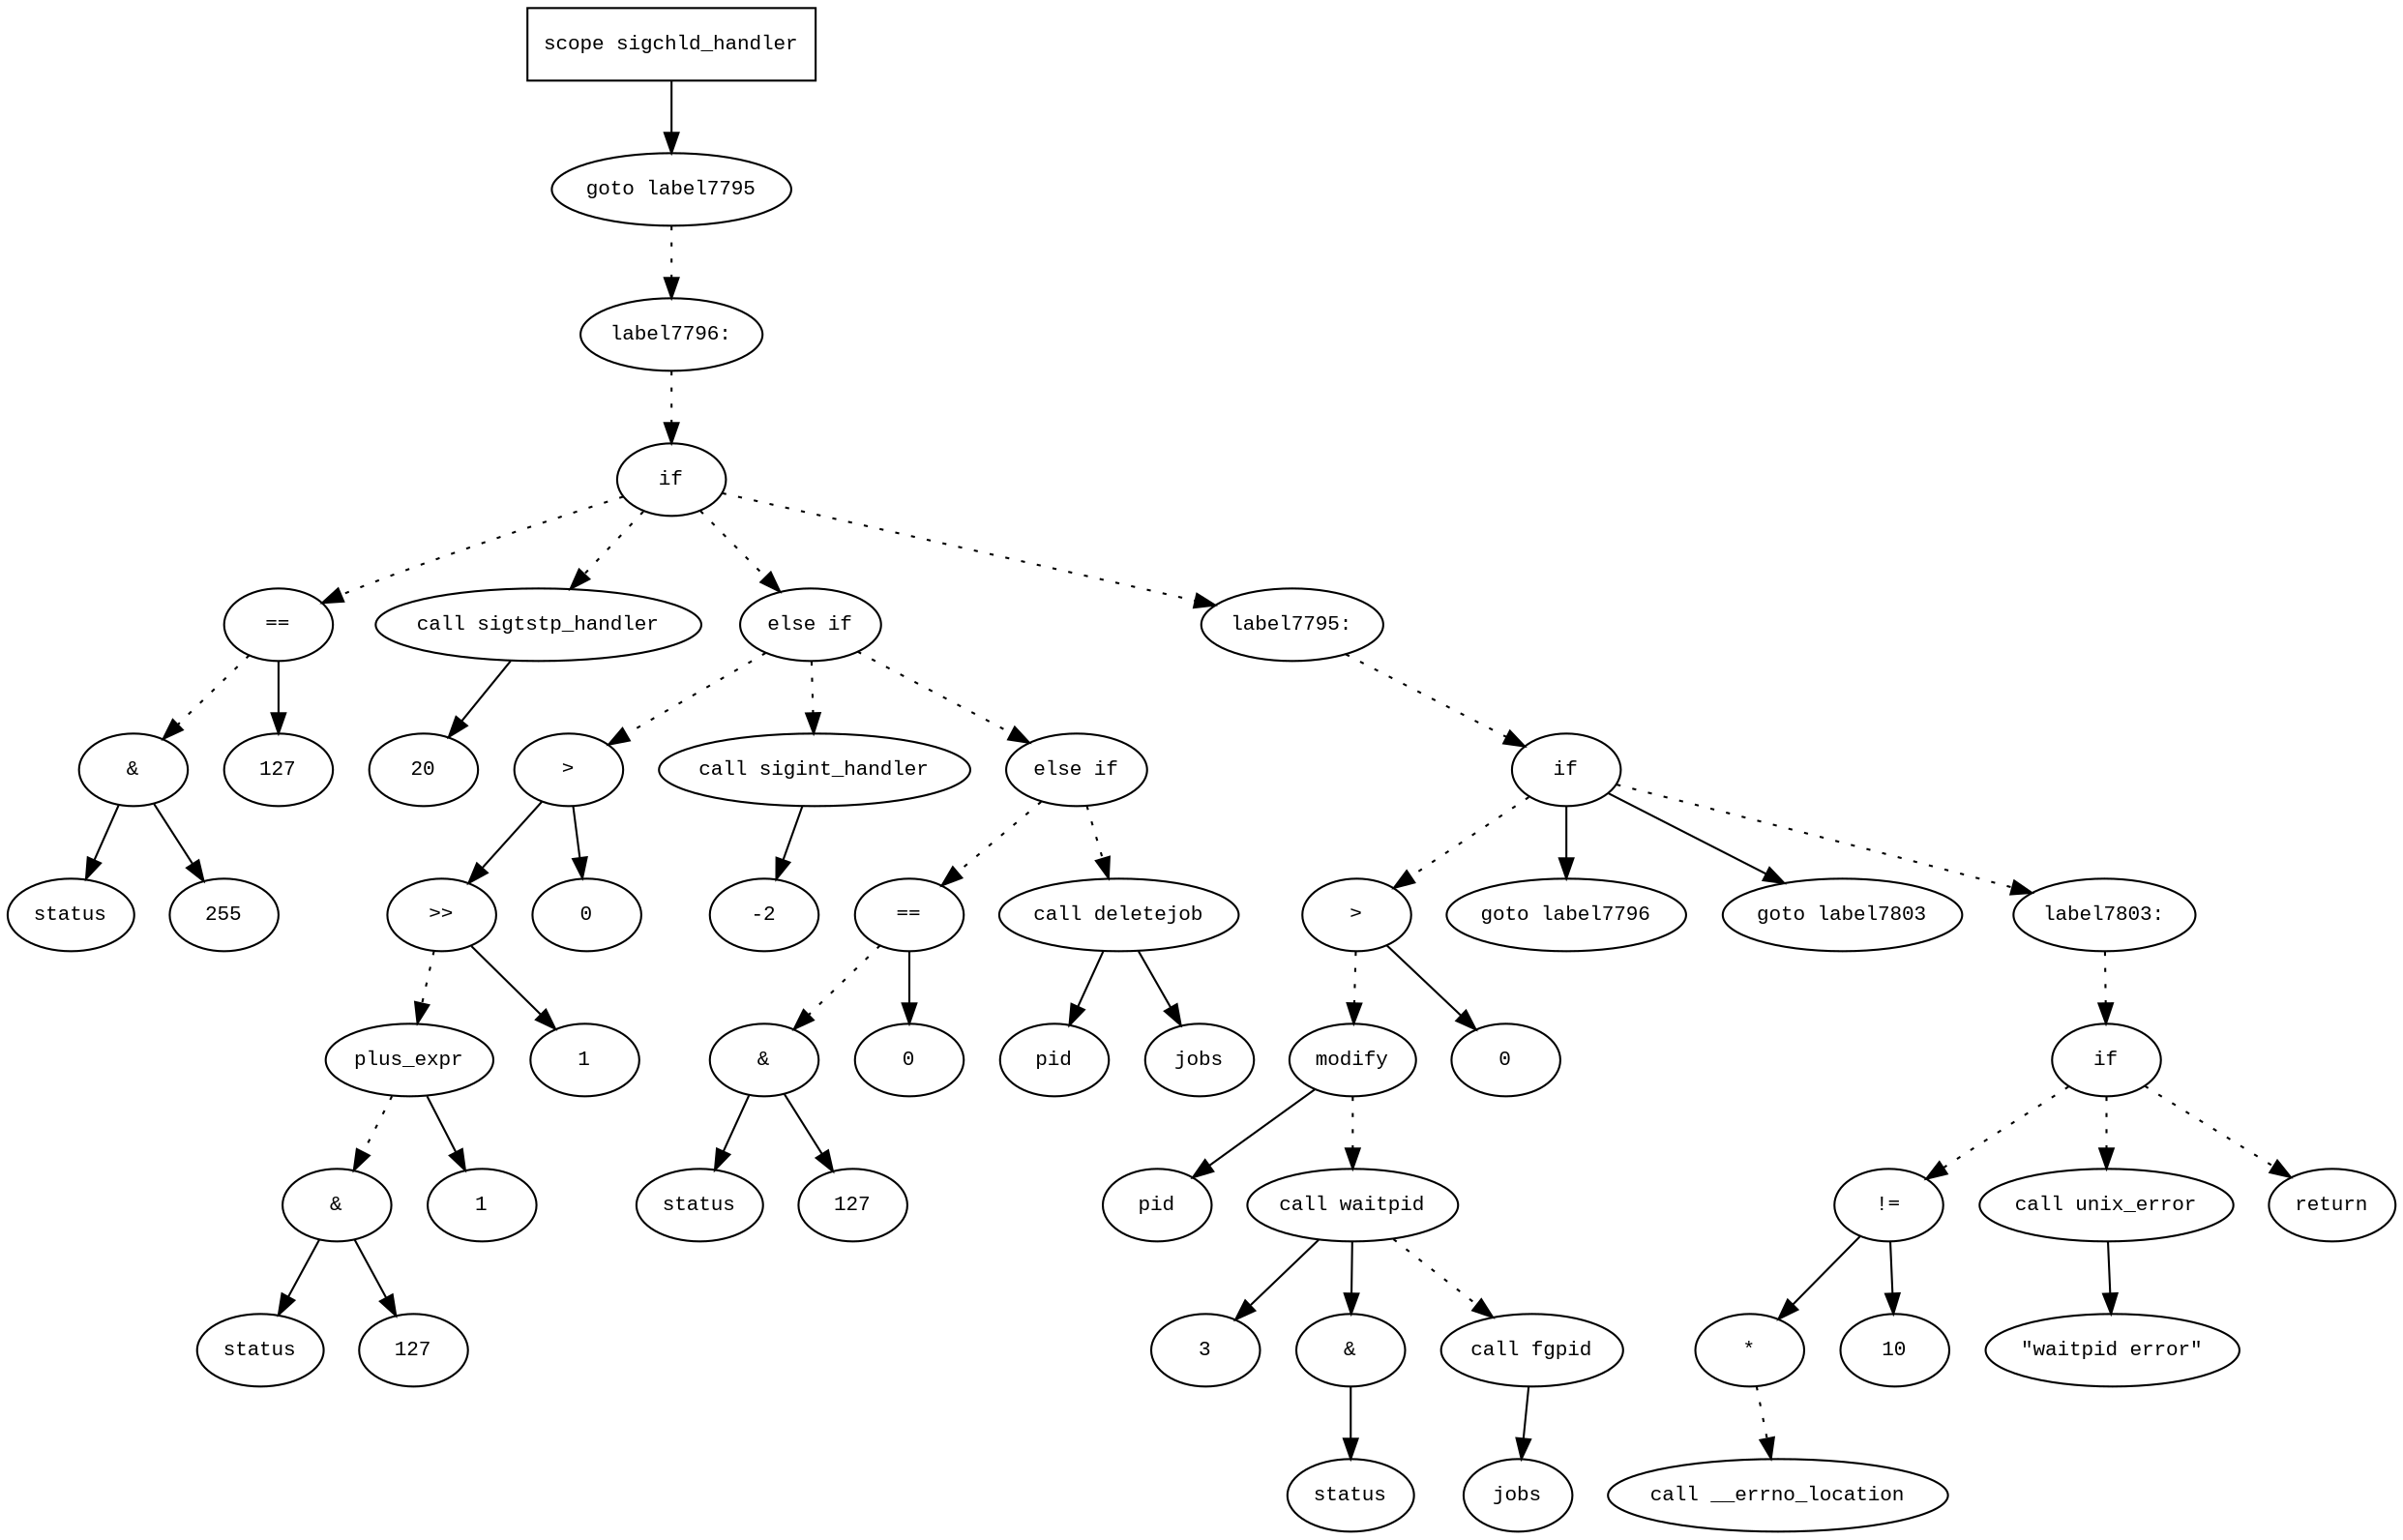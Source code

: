 digraph AST {
  graph [fontname="Times New Roman",fontsize=10];
  node  [fontname="Courier New",fontsize=10];
  edge  [fontname="Times New Roman",fontsize=10];

  node1 [label="scope sigchld_handler",shape=box];
  node2 [label="goto label7795",shape=ellipse];
  node1 -> node2;
  node3 [label="label7796:",shape=ellipse];
  node2 -> node3 [style=dotted];
  node4 [label="if",shape=ellipse];
  node3 -> node4 [style=dotted];
  node5 [label="==",shape=ellipse];
  node6 [label="&",shape=ellipse];
  node7 [label="status",shape=ellipse];
  node6 -> node7;
  node8 [label="255",shape=ellipse];
  node6 -> node8;
  node5 -> node6 [style=dotted];
  node9 [label="127",shape=ellipse];
  node5 -> node9;
  node4 -> node5 [style=dotted];
  node10 [label="call sigtstp_handler",shape=ellipse];
  node11 [label="20",shape=ellipse];
  node10 -> node11;
  node4 -> node10 [style=dotted];
  node12 [label="else if",shape=ellipse];
  node4 -> node12 [style=dotted];
  node13 [label=">",shape=ellipse];
  node14 [label=">>",shape=ellipse];
  node15 [label="plus_expr",shape=ellipse];
  node16 [label="&",shape=ellipse];
  node17 [label="status",shape=ellipse];
  node16 -> node17;
  node18 [label="127",shape=ellipse];
  node16 -> node18;
  node15 -> node16 [style=dotted];
  node19 [label="1",shape=ellipse];
  node15 -> node19;
  node14 -> node15 [style=dotted];
  node20 [label="1",shape=ellipse];
  node14 -> node20;
  node13 -> node14;
  node21 [label="0",shape=ellipse];
  node13 -> node21;
  node12 -> node13 [style=dotted];
  node22 [label="call sigint_handler",shape=ellipse];
  node23 [label="-2",shape=ellipse];
  node22 -> node23;
  node12 -> node22 [style=dotted];
  node24 [label="else if",shape=ellipse];
  node12 -> node24 [style=dotted];
  node25 [label="==",shape=ellipse];
  node26 [label="&",shape=ellipse];
  node27 [label="status",shape=ellipse];
  node26 -> node27;
  node28 [label="127",shape=ellipse];
  node26 -> node28;
  node25 -> node26 [style=dotted];
  node29 [label="0",shape=ellipse];
  node25 -> node29;
  node24 -> node25 [style=dotted];
  node30 [label="call deletejob",shape=ellipse];
  node31 [label="pid",shape=ellipse];
  node30 -> node31;
  node32 [label="jobs",shape=ellipse];
  node30 -> node32;
  node24 -> node30 [style=dotted];
  node33 [label="label7795:",shape=ellipse];
  node4 -> node33 [style=dotted];
  node34 [label="if",shape=ellipse];
  node33 -> node34 [style=dotted];
  node35 [label=">",shape=ellipse];
  node36 [label="modify",shape=ellipse];
  node37 [label="pid",shape=ellipse];
  node36 -> node37;
  node38 [label="call waitpid",shape=ellipse];
  node39 [label="3",shape=ellipse];
  node38 -> node39;
  node40 [label="&",shape=ellipse];
  node38 -> node40;
  node41 [label="status",shape=ellipse];
  node40 -> node41;
  node42 [label="call fgpid",shape=ellipse];
  node43 [label="jobs",shape=ellipse];
  node42 -> node43;
  node38 -> node42 [style=dotted];
  node36 -> node38 [style=dotted];
  node35 -> node36 [style=dotted];
  node44 [label="0",shape=ellipse];
  node35 -> node44;
  node34 -> node35 [style=dotted];
  node45 [label="goto label7796",shape=ellipse];
  node34 -> node45;
  node46 [label="goto label7803",shape=ellipse];
  node34 -> node46;
  node47 [label="label7803:",shape=ellipse];
  node34 -> node47 [style=dotted];
  node48 [label="if",shape=ellipse];
  node47 -> node48 [style=dotted];
  node49 [label="!=",shape=ellipse];
  node50 [label="*",shape=ellipse];
  node51 [label="call __errno_location",shape=ellipse];
  node50 -> node51 [style=dotted];
  node49 -> node50;
  node52 [label="10",shape=ellipse];
  node49 -> node52;
  node48 -> node49 [style=dotted];
  node53 [label="call unix_error",shape=ellipse];
  node54 [label="\"waitpid error\"",shape=ellipse];
  node53 -> node54;
  node48 -> node53 [style=dotted];
  node55 [label="return",shape=ellipse];
  node48 -> node55 [style=dotted];
} 